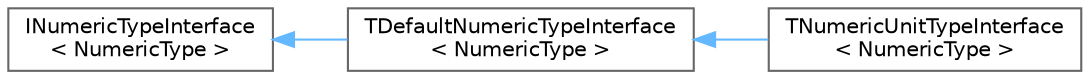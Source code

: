 digraph "Graphical Class Hierarchy"
{
 // INTERACTIVE_SVG=YES
 // LATEX_PDF_SIZE
  bgcolor="transparent";
  edge [fontname=Helvetica,fontsize=10,labelfontname=Helvetica,labelfontsize=10];
  node [fontname=Helvetica,fontsize=10,shape=box,height=0.2,width=0.4];
  rankdir="LR";
  Node0 [id="Node000000",label="INumericTypeInterface\l\< NumericType \>",height=0.2,width=0.4,color="grey40", fillcolor="white", style="filled",URL="$dc/d8c/structINumericTypeInterface.html",tooltip="Interface to provide specific functionality for dealing with a numeric type."];
  Node0 -> Node1 [id="edge5527_Node000000_Node000001",dir="back",color="steelblue1",style="solid",tooltip=" "];
  Node1 [id="Node000001",label="TDefaultNumericTypeInterface\l\< NumericType \>",height=0.2,width=0.4,color="grey40", fillcolor="white", style="filled",URL="$d3/df1/structTDefaultNumericTypeInterface.html",tooltip="Default numeric type interface."];
  Node1 -> Node2 [id="edge5528_Node000001_Node000002",dir="back",color="steelblue1",style="solid",tooltip=" "];
  Node2 [id="Node000002",label="TNumericUnitTypeInterface\l\< NumericType \>",height=0.2,width=0.4,color="grey40", fillcolor="white", style="filled",URL="$d8/d7b/structTNumericUnitTypeInterface.html",tooltip="Numeric interface that specifies how to interact with a number in a specific unit."];
}
